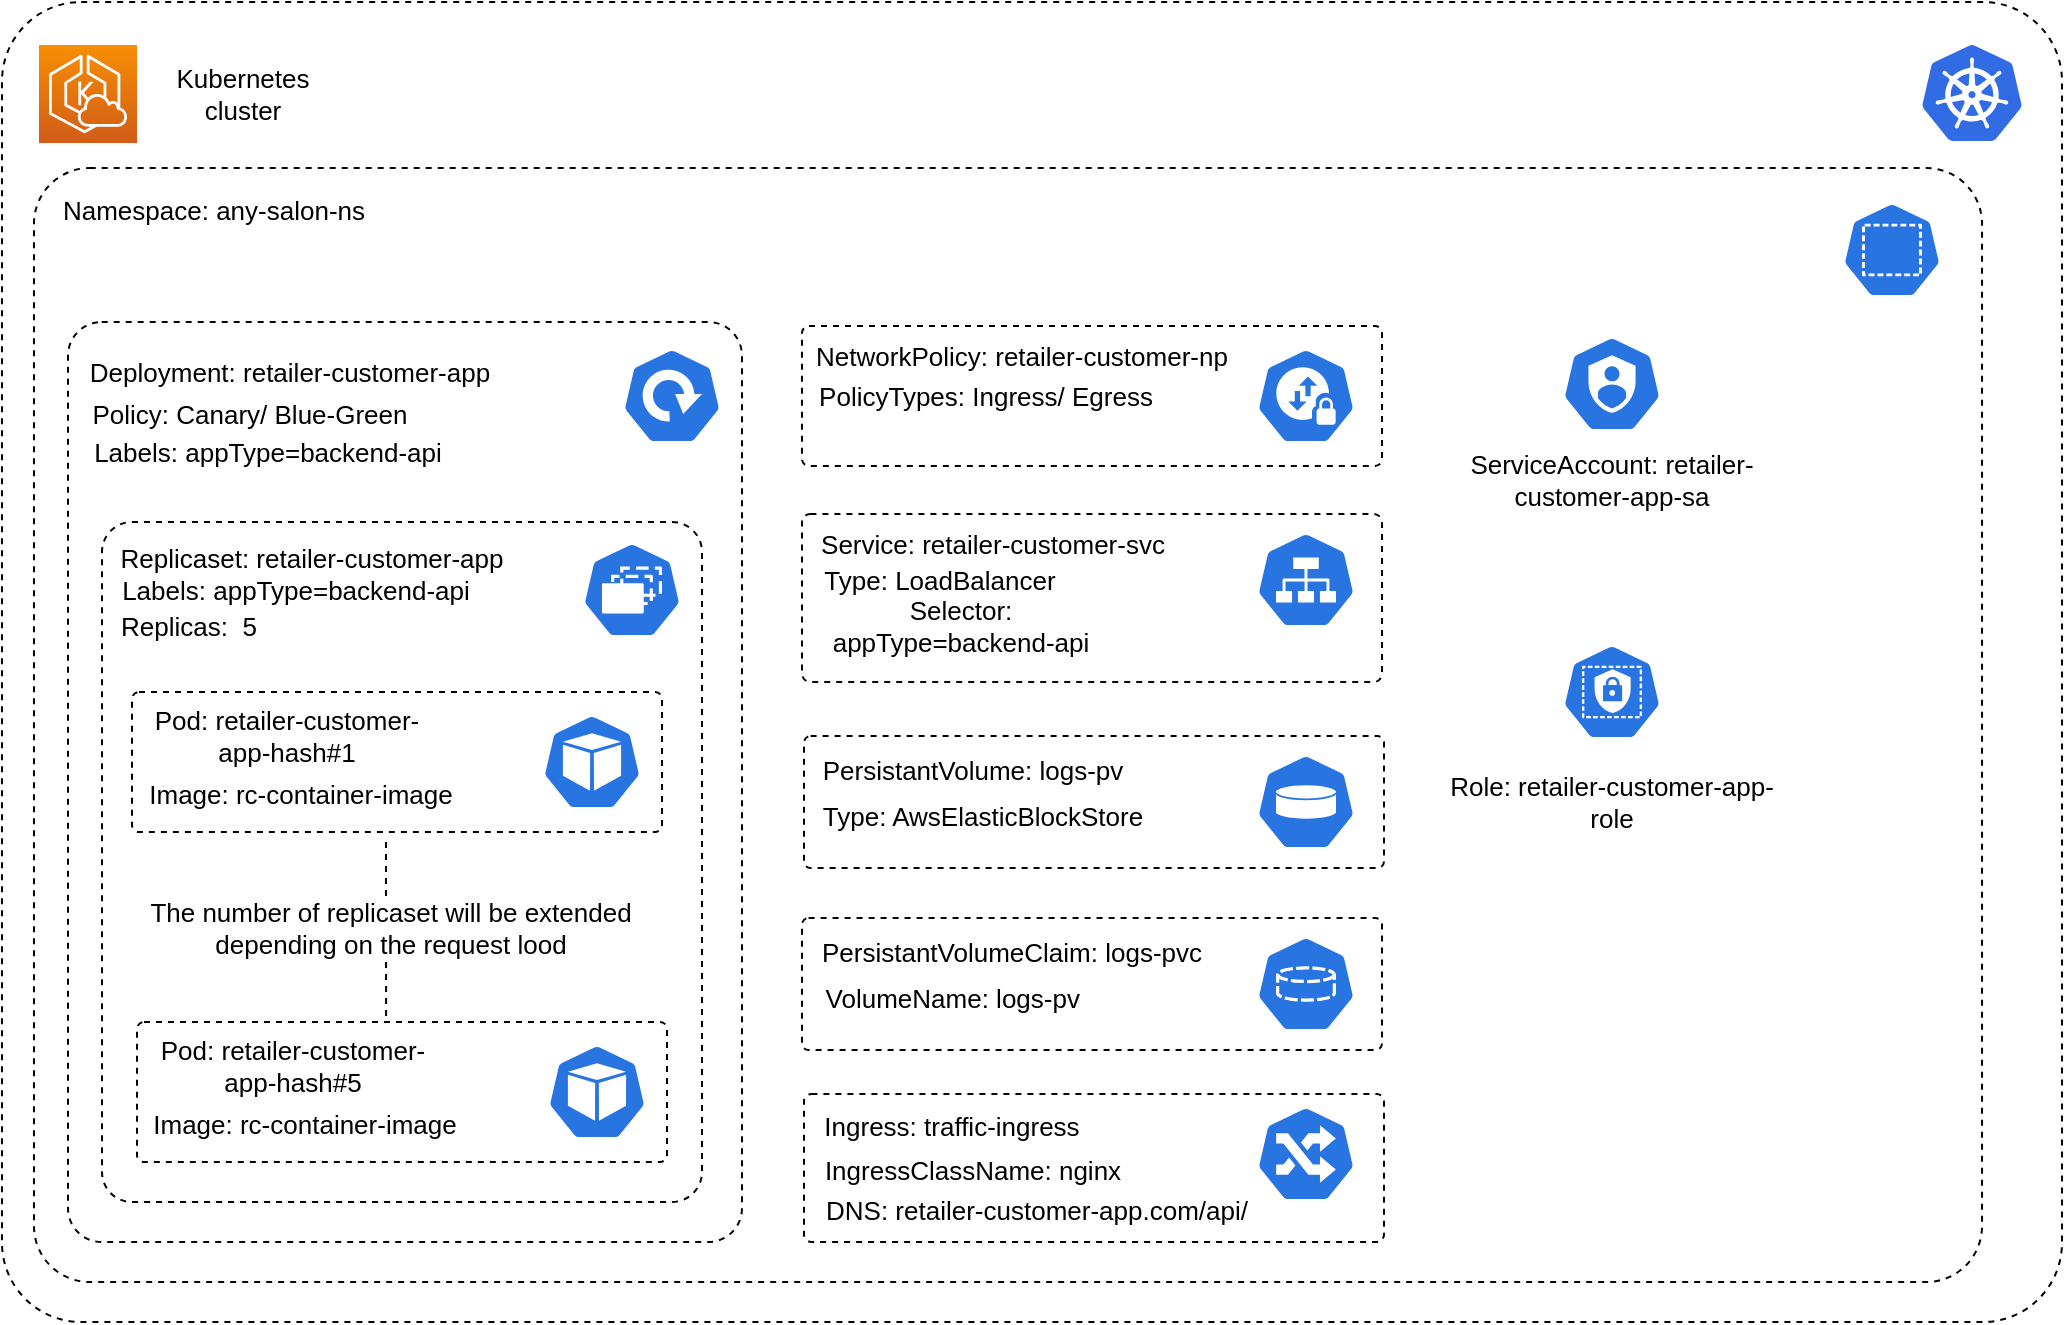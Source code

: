 <mxfile version="21.5.2" type="github">
  <diagram name="Page-1" id="ismsO8F0nd9e3xGDoDac">
    <mxGraphModel dx="1434" dy="684" grid="1" gridSize="10" guides="1" tooltips="1" connect="1" arrows="1" fold="1" page="1" pageScale="1" pageWidth="850" pageHeight="1100" math="0" shadow="0">
      <root>
        <mxCell id="0" />
        <mxCell id="1" parent="0" />
        <mxCell id="Oz9zWObifAngQbhy4g6K-1" value="" style="rounded=1;whiteSpace=wrap;html=1;dashed=1;arcSize=6;" vertex="1" parent="1">
          <mxGeometry x="50" y="110" width="1030" height="660" as="geometry" />
        </mxCell>
        <mxCell id="Oz9zWObifAngQbhy4g6K-3" value="" style="image;sketch=0;aspect=fixed;html=1;points=[];align=center;fontSize=12;image=img/lib/mscae/Kubernetes.svg;" vertex="1" parent="1">
          <mxGeometry x="1010" y="131.5" width="50" height="48" as="geometry" />
        </mxCell>
        <mxCell id="Oz9zWObifAngQbhy4g6K-4" value="Kubernetes cluster" style="text;html=1;strokeColor=none;fillColor=none;align=center;verticalAlign=middle;whiteSpace=wrap;rounded=0;fontSize=13;" vertex="1" parent="1">
          <mxGeometry x="121" y="141" width="99" height="30" as="geometry" />
        </mxCell>
        <mxCell id="Oz9zWObifAngQbhy4g6K-5" value="" style="rounded=1;whiteSpace=wrap;html=1;dashed=1;arcSize=5;" vertex="1" parent="1">
          <mxGeometry x="66" y="193" width="974" height="557" as="geometry" />
        </mxCell>
        <mxCell id="Oz9zWObifAngQbhy4g6K-6" value="Namespace: any-salon-ns" style="text;html=1;strokeColor=none;fillColor=none;align=center;verticalAlign=middle;whiteSpace=wrap;rounded=0;fontSize=13;" vertex="1" parent="1">
          <mxGeometry x="76" y="199" width="160" height="30" as="geometry" />
        </mxCell>
        <mxCell id="Oz9zWObifAngQbhy4g6K-7" value="" style="sketch=0;html=1;dashed=0;whitespace=wrap;fillColor=#2875E2;strokeColor=#ffffff;points=[[0.005,0.63,0],[0.1,0.2,0],[0.9,0.2,0],[0.5,0,0],[0.995,0.63,0],[0.72,0.99,0],[0.5,1,0],[0.28,0.99,0]];verticalLabelPosition=bottom;align=center;verticalAlign=top;shape=mxgraph.kubernetes.icon;prIcon=ns" vertex="1" parent="1">
          <mxGeometry x="970" y="210" width="50" height="48" as="geometry" />
        </mxCell>
        <mxCell id="Oz9zWObifAngQbhy4g6K-11" value="" style="rounded=1;whiteSpace=wrap;html=1;dashed=1;arcSize=5;" vertex="1" parent="1">
          <mxGeometry x="83" y="270" width="337" height="460" as="geometry" />
        </mxCell>
        <mxCell id="Oz9zWObifAngQbhy4g6K-15" value="" style="sketch=0;html=1;dashed=0;whitespace=wrap;fillColor=#2875E2;strokeColor=#ffffff;points=[[0.005,0.63,0],[0.1,0.2,0],[0.9,0.2,0],[0.5,0,0],[0.995,0.63,0],[0.72,0.99,0],[0.5,1,0],[0.28,0.99,0]];verticalLabelPosition=bottom;align=center;verticalAlign=top;shape=mxgraph.kubernetes.icon;prIcon=deploy" vertex="1" parent="1">
          <mxGeometry x="360" y="283" width="50" height="48" as="geometry" />
        </mxCell>
        <mxCell id="Oz9zWObifAngQbhy4g6K-16" value="Deployment: retailer-customer-app" style="text;html=1;strokeColor=none;fillColor=none;align=center;verticalAlign=middle;whiteSpace=wrap;rounded=0;fontSize=13;" vertex="1" parent="1">
          <mxGeometry x="84" y="280" width="220" height="30" as="geometry" />
        </mxCell>
        <mxCell id="Oz9zWObifAngQbhy4g6K-17" value="Policy: Canary/ Blue-Green" style="text;html=1;strokeColor=none;fillColor=none;align=center;verticalAlign=middle;whiteSpace=wrap;rounded=0;fontSize=13;" vertex="1" parent="1">
          <mxGeometry x="84" y="301" width="180" height="30" as="geometry" />
        </mxCell>
        <mxCell id="Oz9zWObifAngQbhy4g6K-18" value="Labels: appType=backend-api" style="text;html=1;strokeColor=none;fillColor=none;align=center;verticalAlign=middle;whiteSpace=wrap;rounded=0;fontSize=13;" vertex="1" parent="1">
          <mxGeometry x="83" y="320" width="200" height="30" as="geometry" />
        </mxCell>
        <mxCell id="Oz9zWObifAngQbhy4g6K-19" value="" style="rounded=1;whiteSpace=wrap;html=1;dashed=1;arcSize=5;" vertex="1" parent="1">
          <mxGeometry x="100" y="370" width="300" height="340" as="geometry" />
        </mxCell>
        <mxCell id="Oz9zWObifAngQbhy4g6K-20" value="" style="sketch=0;html=1;dashed=0;whitespace=wrap;fillColor=#2875E2;strokeColor=#ffffff;points=[[0.005,0.63,0],[0.1,0.2,0],[0.9,0.2,0],[0.5,0,0],[0.995,0.63,0],[0.72,0.99,0],[0.5,1,0],[0.28,0.99,0]];verticalLabelPosition=bottom;align=center;verticalAlign=top;shape=mxgraph.kubernetes.icon;prIcon=rs" vertex="1" parent="1">
          <mxGeometry x="340" y="380" width="50" height="48" as="geometry" />
        </mxCell>
        <mxCell id="Oz9zWObifAngQbhy4g6K-21" value="Replicaset: retailer-customer-app" style="text;html=1;strokeColor=none;fillColor=none;align=center;verticalAlign=middle;whiteSpace=wrap;rounded=0;fontSize=13;" vertex="1" parent="1">
          <mxGeometry x="100" y="373" width="210" height="30" as="geometry" />
        </mxCell>
        <mxCell id="Oz9zWObifAngQbhy4g6K-22" value="Labels: appType=backend-api" style="text;html=1;strokeColor=none;fillColor=none;align=center;verticalAlign=middle;whiteSpace=wrap;rounded=0;fontSize=13;" vertex="1" parent="1">
          <mxGeometry x="97" y="389" width="200" height="30" as="geometry" />
        </mxCell>
        <mxCell id="Oz9zWObifAngQbhy4g6K-23" value="" style="rounded=1;whiteSpace=wrap;html=1;dashed=1;arcSize=5;" vertex="1" parent="1">
          <mxGeometry x="115" y="455" width="265" height="70" as="geometry" />
        </mxCell>
        <mxCell id="Oz9zWObifAngQbhy4g6K-24" value="" style="sketch=0;html=1;dashed=0;whitespace=wrap;fillColor=#2875E2;strokeColor=#ffffff;points=[[0.005,0.63,0],[0.1,0.2,0],[0.9,0.2,0],[0.5,0,0],[0.995,0.63,0],[0.72,0.99,0],[0.5,1,0],[0.28,0.99,0]];verticalLabelPosition=bottom;align=center;verticalAlign=top;shape=mxgraph.kubernetes.icon;prIcon=pod" vertex="1" parent="1">
          <mxGeometry x="320" y="466" width="50" height="48" as="geometry" />
        </mxCell>
        <mxCell id="Oz9zWObifAngQbhy4g6K-25" value="Pod: retailer-customer-app-hash#1" style="text;html=1;strokeColor=none;fillColor=none;align=center;verticalAlign=middle;whiteSpace=wrap;rounded=0;fontSize=13;" vertex="1" parent="1">
          <mxGeometry x="125" y="462" width="135" height="30" as="geometry" />
        </mxCell>
        <mxCell id="Oz9zWObifAngQbhy4g6K-26" value="Image: rc-container-image" style="text;html=1;strokeColor=none;fillColor=none;align=center;verticalAlign=middle;whiteSpace=wrap;rounded=0;fontSize=13;" vertex="1" parent="1">
          <mxGeometry x="119.5" y="491" width="158.5" height="30" as="geometry" />
        </mxCell>
        <mxCell id="Oz9zWObifAngQbhy4g6K-27" value="Replicas:&amp;nbsp; 5" style="text;html=1;strokeColor=none;fillColor=none;align=center;verticalAlign=middle;whiteSpace=wrap;rounded=0;fontSize=13;" vertex="1" parent="1">
          <mxGeometry x="97" y="407" width="93" height="30" as="geometry" />
        </mxCell>
        <mxCell id="Oz9zWObifAngQbhy4g6K-28" value="" style="endArrow=none;dashed=1;html=1;rounded=0;entryX=0.47;entryY=0;entryDx=0;entryDy=0;entryPerimeter=0;" edge="1" parent="1" target="Oz9zWObifAngQbhy4g6K-29">
          <mxGeometry width="50" height="50" relative="1" as="geometry">
            <mxPoint x="242" y="530" as="sourcePoint" />
            <mxPoint x="320" y="700" as="targetPoint" />
          </mxGeometry>
        </mxCell>
        <mxCell id="Oz9zWObifAngQbhy4g6K-33" value="The number of replicaset will be extended &lt;br style=&quot;font-size: 13px;&quot;&gt;depending on the request lood" style="edgeLabel;html=1;align=center;verticalAlign=middle;resizable=0;points=[];fontSize=13;" vertex="1" connectable="0" parent="Oz9zWObifAngQbhy4g6K-28">
          <mxGeometry x="-0.044" y="2" relative="1" as="geometry">
            <mxPoint as="offset" />
          </mxGeometry>
        </mxCell>
        <mxCell id="Oz9zWObifAngQbhy4g6K-29" value="" style="rounded=1;whiteSpace=wrap;html=1;dashed=1;arcSize=5;" vertex="1" parent="1">
          <mxGeometry x="117.5" y="620" width="265" height="70" as="geometry" />
        </mxCell>
        <mxCell id="Oz9zWObifAngQbhy4g6K-30" value="" style="sketch=0;html=1;dashed=0;whitespace=wrap;fillColor=#2875E2;strokeColor=#ffffff;points=[[0.005,0.63,0],[0.1,0.2,0],[0.9,0.2,0],[0.5,0,0],[0.995,0.63,0],[0.72,0.99,0],[0.5,1,0],[0.28,0.99,0]];verticalLabelPosition=bottom;align=center;verticalAlign=top;shape=mxgraph.kubernetes.icon;prIcon=pod" vertex="1" parent="1">
          <mxGeometry x="322.5" y="631" width="50" height="48" as="geometry" />
        </mxCell>
        <mxCell id="Oz9zWObifAngQbhy4g6K-31" value="Pod: retailer-customer-app-hash#5" style="text;html=1;strokeColor=none;fillColor=none;align=center;verticalAlign=middle;whiteSpace=wrap;rounded=0;fontSize=13;" vertex="1" parent="1">
          <mxGeometry x="127.5" y="627" width="135" height="30" as="geometry" />
        </mxCell>
        <mxCell id="Oz9zWObifAngQbhy4g6K-32" value="Image: rc-container-image" style="text;html=1;strokeColor=none;fillColor=none;align=center;verticalAlign=middle;whiteSpace=wrap;rounded=0;fontSize=13;" vertex="1" parent="1">
          <mxGeometry x="122" y="656" width="158.5" height="30" as="geometry" />
        </mxCell>
        <mxCell id="Oz9zWObifAngQbhy4g6K-35" value="" style="rounded=1;whiteSpace=wrap;html=1;dashed=1;arcSize=5;" vertex="1" parent="1">
          <mxGeometry x="450" y="272" width="290" height="70" as="geometry" />
        </mxCell>
        <mxCell id="Oz9zWObifAngQbhy4g6K-36" value="" style="sketch=0;html=1;dashed=0;whitespace=wrap;fillColor=#2875E2;strokeColor=#ffffff;points=[[0.005,0.63,0],[0.1,0.2,0],[0.9,0.2,0],[0.5,0,0],[0.995,0.63,0],[0.72,0.99,0],[0.5,1,0],[0.28,0.99,0]];verticalLabelPosition=bottom;align=center;verticalAlign=top;shape=mxgraph.kubernetes.icon;prIcon=netpol" vertex="1" parent="1">
          <mxGeometry x="677" y="283" width="50" height="48" as="geometry" />
        </mxCell>
        <mxCell id="Oz9zWObifAngQbhy4g6K-37" value="NetworkPolicy: retailer-customer-np" style="text;html=1;strokeColor=none;fillColor=none;align=center;verticalAlign=middle;whiteSpace=wrap;rounded=0;fontSize=13;" vertex="1" parent="1">
          <mxGeometry x="450" y="272" width="220" height="30" as="geometry" />
        </mxCell>
        <mxCell id="Oz9zWObifAngQbhy4g6K-38" value="PolicyTypes: Ingress/ Egress" style="text;html=1;strokeColor=none;fillColor=none;align=center;verticalAlign=middle;whiteSpace=wrap;rounded=0;fontSize=13;" vertex="1" parent="1">
          <mxGeometry x="457" y="292" width="170" height="30" as="geometry" />
        </mxCell>
        <mxCell id="Oz9zWObifAngQbhy4g6K-40" value="" style="rounded=1;whiteSpace=wrap;html=1;dashed=1;arcSize=5;" vertex="1" parent="1">
          <mxGeometry x="451" y="477" width="290" height="66" as="geometry" />
        </mxCell>
        <mxCell id="Oz9zWObifAngQbhy4g6K-41" value="" style="sketch=0;html=1;dashed=0;whitespace=wrap;fillColor=#2875E2;strokeColor=#ffffff;points=[[0.005,0.63,0],[0.1,0.2,0],[0.9,0.2,0],[0.5,0,0],[0.995,0.63,0],[0.72,0.99,0],[0.5,1,0],[0.28,0.99,0]];verticalLabelPosition=bottom;align=center;verticalAlign=top;shape=mxgraph.kubernetes.icon;prIcon=pv" vertex="1" parent="1">
          <mxGeometry x="677" y="486" width="50" height="48" as="geometry" />
        </mxCell>
        <mxCell id="Oz9zWObifAngQbhy4g6K-42" value="PersistantVolume: logs-pv" style="text;html=1;strokeColor=none;fillColor=none;align=center;verticalAlign=middle;whiteSpace=wrap;rounded=0;fontSize=13;" vertex="1" parent="1">
          <mxGeometry x="451" y="479" width="169" height="30" as="geometry" />
        </mxCell>
        <mxCell id="Oz9zWObifAngQbhy4g6K-43" value="Type: AwsElasticBlockStore" style="text;html=1;strokeColor=none;fillColor=none;align=center;verticalAlign=middle;whiteSpace=wrap;rounded=0;fontSize=13;" vertex="1" parent="1">
          <mxGeometry x="451" y="502" width="179" height="30" as="geometry" />
        </mxCell>
        <mxCell id="Oz9zWObifAngQbhy4g6K-44" value="" style="rounded=1;whiteSpace=wrap;html=1;dashed=1;arcSize=5;" vertex="1" parent="1">
          <mxGeometry x="450" y="568" width="290" height="66" as="geometry" />
        </mxCell>
        <mxCell id="Oz9zWObifAngQbhy4g6K-45" value="PersistantVolumeClaim: logs-pvc" style="text;html=1;strokeColor=none;fillColor=none;align=center;verticalAlign=middle;whiteSpace=wrap;rounded=0;fontSize=13;" vertex="1" parent="1">
          <mxGeometry x="450" y="570" width="210" height="30" as="geometry" />
        </mxCell>
        <mxCell id="Oz9zWObifAngQbhy4g6K-46" value="VolumeName: logs-pv&amp;nbsp;&amp;nbsp;" style="text;html=1;strokeColor=none;fillColor=none;align=center;verticalAlign=middle;whiteSpace=wrap;rounded=0;fontSize=13;" vertex="1" parent="1">
          <mxGeometry x="458" y="593" width="142" height="30" as="geometry" />
        </mxCell>
        <mxCell id="Oz9zWObifAngQbhy4g6K-47" value="" style="sketch=0;html=1;dashed=0;whitespace=wrap;fillColor=#2875E2;strokeColor=#ffffff;points=[[0.005,0.63,0],[0.1,0.2,0],[0.9,0.2,0],[0.5,0,0],[0.995,0.63,0],[0.72,0.99,0],[0.5,1,0],[0.28,0.99,0]];verticalLabelPosition=bottom;align=center;verticalAlign=top;shape=mxgraph.kubernetes.icon;prIcon=pvc" vertex="1" parent="1">
          <mxGeometry x="677" y="577" width="50" height="48" as="geometry" />
        </mxCell>
        <mxCell id="Oz9zWObifAngQbhy4g6K-48" value="" style="rounded=1;whiteSpace=wrap;html=1;dashed=1;arcSize=5;" vertex="1" parent="1">
          <mxGeometry x="450" y="366" width="290" height="84" as="geometry" />
        </mxCell>
        <mxCell id="Oz9zWObifAngQbhy4g6K-49" value="" style="sketch=0;html=1;dashed=0;whitespace=wrap;fillColor=#2875E2;strokeColor=#ffffff;points=[[0.005,0.63,0],[0.1,0.2,0],[0.9,0.2,0],[0.5,0,0],[0.995,0.63,0],[0.72,0.99,0],[0.5,1,0],[0.28,0.99,0]];verticalLabelPosition=bottom;align=center;verticalAlign=top;shape=mxgraph.kubernetes.icon;prIcon=svc" vertex="1" parent="1">
          <mxGeometry x="677" y="375" width="50" height="48" as="geometry" />
        </mxCell>
        <mxCell id="Oz9zWObifAngQbhy4g6K-50" value="Service: retailer-customer-svc" style="text;html=1;strokeColor=none;fillColor=none;align=center;verticalAlign=middle;whiteSpace=wrap;rounded=0;fontSize=13;" vertex="1" parent="1">
          <mxGeometry x="451" y="366" width="189" height="30" as="geometry" />
        </mxCell>
        <mxCell id="Oz9zWObifAngQbhy4g6K-51" value="Type: LoadBalancer" style="text;html=1;strokeColor=none;fillColor=none;align=center;verticalAlign=middle;whiteSpace=wrap;rounded=0;fontSize=13;" vertex="1" parent="1">
          <mxGeometry x="449" y="384" width="140" height="30" as="geometry" />
        </mxCell>
        <mxCell id="Oz9zWObifAngQbhy4g6K-52" value="Selector: appType=backend-api" style="text;html=1;strokeColor=none;fillColor=none;align=center;verticalAlign=middle;whiteSpace=wrap;rounded=0;fontSize=13;" vertex="1" parent="1">
          <mxGeometry x="449" y="407" width="161" height="30" as="geometry" />
        </mxCell>
        <mxCell id="Oz9zWObifAngQbhy4g6K-53" value="" style="rounded=1;whiteSpace=wrap;html=1;dashed=1;arcSize=5;" vertex="1" parent="1">
          <mxGeometry x="451" y="656" width="290" height="74" as="geometry" />
        </mxCell>
        <mxCell id="Oz9zWObifAngQbhy4g6K-54" value="Ingress: traffic-ingress" style="text;html=1;strokeColor=none;fillColor=none;align=center;verticalAlign=middle;whiteSpace=wrap;rounded=0;fontSize=13;" vertex="1" parent="1">
          <mxGeometry x="420" y="657" width="210" height="30" as="geometry" />
        </mxCell>
        <mxCell id="Oz9zWObifAngQbhy4g6K-55" value="IngressClassName: nginx" style="text;html=1;strokeColor=none;fillColor=none;align=center;verticalAlign=middle;whiteSpace=wrap;rounded=0;fontSize=13;" vertex="1" parent="1">
          <mxGeometry x="455" y="679" width="161" height="30" as="geometry" />
        </mxCell>
        <mxCell id="Oz9zWObifAngQbhy4g6K-57" value="" style="sketch=0;html=1;dashed=0;whitespace=wrap;fillColor=#2875E2;strokeColor=#ffffff;points=[[0.005,0.63,0],[0.1,0.2,0],[0.9,0.2,0],[0.5,0,0],[0.995,0.63,0],[0.72,0.99,0],[0.5,1,0],[0.28,0.99,0]];verticalLabelPosition=bottom;align=center;verticalAlign=top;shape=mxgraph.kubernetes.icon;prIcon=ing" vertex="1" parent="1">
          <mxGeometry x="677" y="662" width="50" height="48" as="geometry" />
        </mxCell>
        <mxCell id="Oz9zWObifAngQbhy4g6K-58" value="DNS: retailer-customer-app.com/api/&lt;br style=&quot;font-size: 13px;&quot;&gt;" style="text;html=1;strokeColor=none;fillColor=none;align=center;verticalAlign=middle;whiteSpace=wrap;rounded=0;fontSize=13;" vertex="1" parent="1">
          <mxGeometry x="455" y="699" width="225" height="30" as="geometry" />
        </mxCell>
        <mxCell id="Oz9zWObifAngQbhy4g6K-59" value="" style="sketch=0;html=1;dashed=0;whitespace=wrap;fillColor=#2875E2;strokeColor=#ffffff;points=[[0.005,0.63,0],[0.1,0.2,0],[0.9,0.2,0],[0.5,0,0],[0.995,0.63,0],[0.72,0.99,0],[0.5,1,0],[0.28,0.99,0]];verticalLabelPosition=bottom;align=center;verticalAlign=top;shape=mxgraph.kubernetes.icon;prIcon=sa" vertex="1" parent="1">
          <mxGeometry x="830" y="277" width="50" height="48" as="geometry" />
        </mxCell>
        <mxCell id="Oz9zWObifAngQbhy4g6K-60" value="ServiceAccount: retailer-customer-app-sa&lt;br style=&quot;font-size: 13px;&quot;&gt;" style="text;html=1;strokeColor=none;fillColor=none;align=center;verticalAlign=middle;whiteSpace=wrap;rounded=0;fontSize=13;" vertex="1" parent="1">
          <mxGeometry x="770" y="334" width="170" height="30" as="geometry" />
        </mxCell>
        <mxCell id="Oz9zWObifAngQbhy4g6K-61" value="" style="sketch=0;html=1;dashed=0;whitespace=wrap;fillColor=#2875E2;strokeColor=#ffffff;points=[[0.005,0.63,0],[0.1,0.2,0],[0.9,0.2,0],[0.5,0,0],[0.995,0.63,0],[0.72,0.99,0],[0.5,1,0],[0.28,0.99,0]];verticalLabelPosition=bottom;align=center;verticalAlign=top;shape=mxgraph.kubernetes.icon;prIcon=role" vertex="1" parent="1">
          <mxGeometry x="830" y="431" width="50" height="48" as="geometry" />
        </mxCell>
        <mxCell id="Oz9zWObifAngQbhy4g6K-62" value="Role: retailer-customer-app-role" style="text;html=1;strokeColor=none;fillColor=none;align=center;verticalAlign=middle;whiteSpace=wrap;rounded=0;fontSize=13;" vertex="1" parent="1">
          <mxGeometry x="770" y="495" width="170" height="30" as="geometry" />
        </mxCell>
        <mxCell id="Oz9zWObifAngQbhy4g6K-63" value="" style="sketch=0;points=[[0,0,0],[0.25,0,0],[0.5,0,0],[0.75,0,0],[1,0,0],[0,1,0],[0.25,1,0],[0.5,1,0],[0.75,1,0],[1,1,0],[0,0.25,0],[0,0.5,0],[0,0.75,0],[1,0.25,0],[1,0.5,0],[1,0.75,0]];outlineConnect=0;fontColor=#232F3E;gradientColor=#F78E04;gradientDirection=north;fillColor=#D05C17;strokeColor=#ffffff;dashed=0;verticalLabelPosition=bottom;verticalAlign=top;align=center;html=1;fontSize=12;fontStyle=0;aspect=fixed;shape=mxgraph.aws4.resourceIcon;resIcon=mxgraph.aws4.eks_cloud;" vertex="1" parent="1">
          <mxGeometry x="68.5" y="131.5" width="49" height="49" as="geometry" />
        </mxCell>
      </root>
    </mxGraphModel>
  </diagram>
</mxfile>
